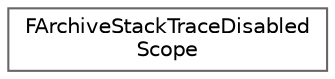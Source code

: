 digraph "Graphical Class Hierarchy"
{
 // INTERACTIVE_SVG=YES
 // LATEX_PDF_SIZE
  bgcolor="transparent";
  edge [fontname=Helvetica,fontsize=10,labelfontname=Helvetica,labelfontsize=10];
  node [fontname=Helvetica,fontsize=10,shape=box,height=0.2,width=0.4];
  rankdir="LR";
  Node0 [id="Node000000",label="FArchiveStackTraceDisabled\lScope",height=0.2,width=0.4,color="grey40", fillcolor="white", style="filled",URL="$d7/dc7/classFArchiveStackTraceDisabledScope.html",tooltip="Disables collecting both offsets and stack traces when collecting serialize callstacks."];
}
